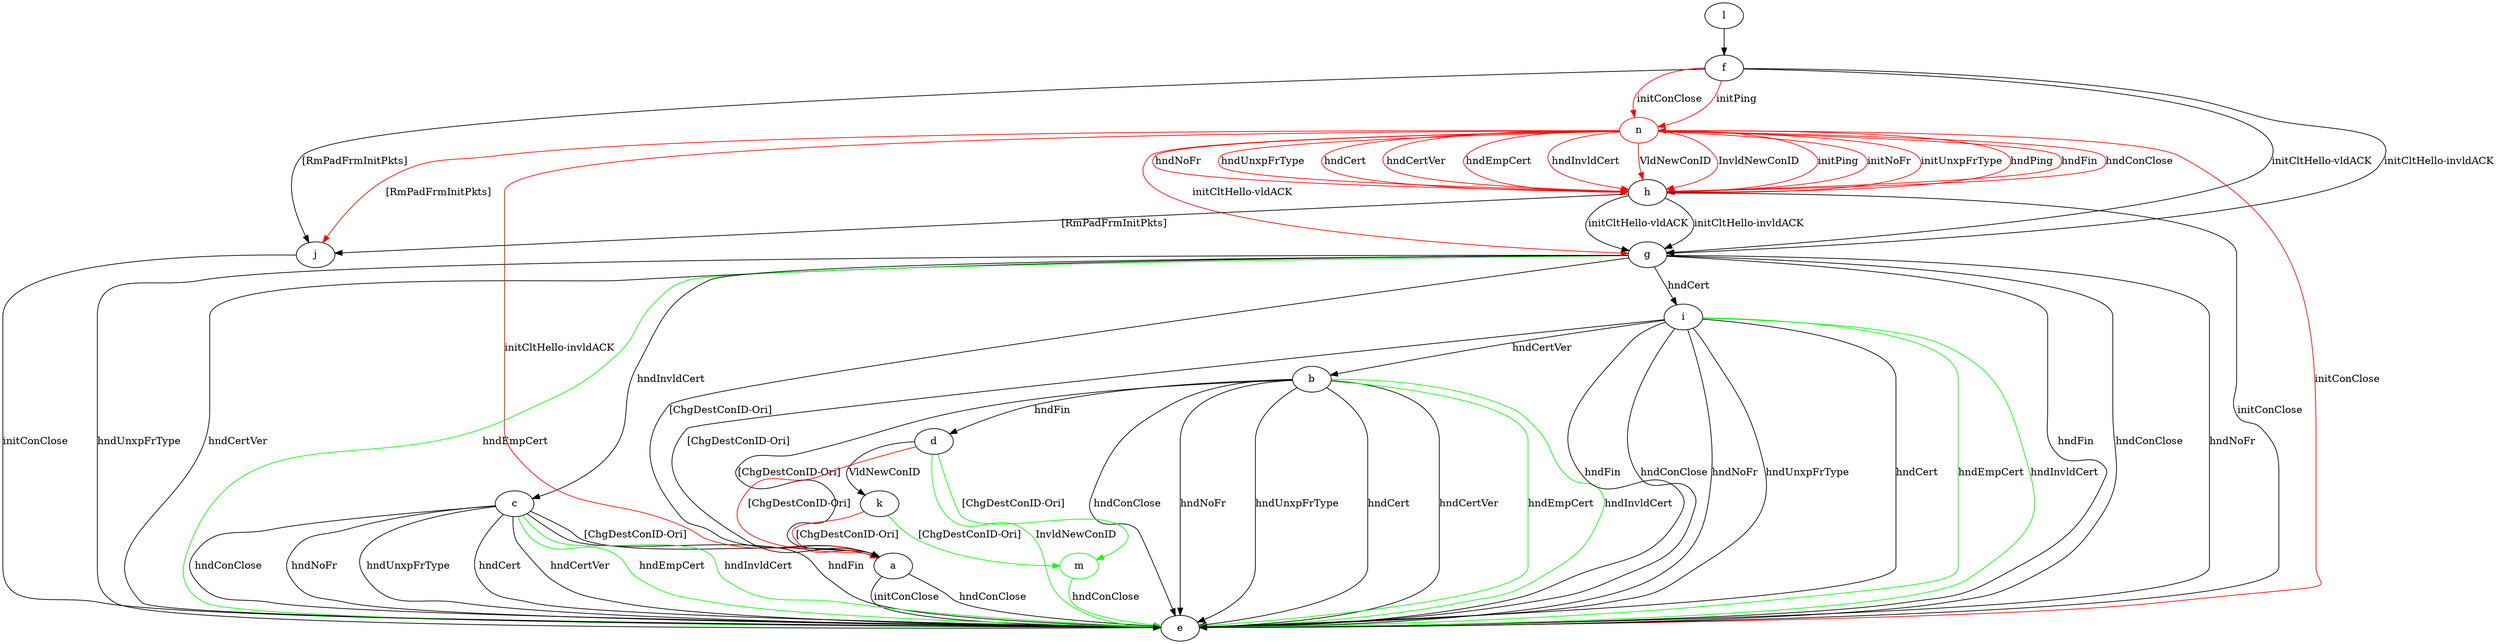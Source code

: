 digraph "" {
	a -> e	[key=0,
		label="initConClose "];
	a -> e	[key=1,
		label="hndConClose "];
	b -> a	[key=0,
		label="[ChgDestConID-Ori] "];
	b -> d	[key=0,
		label="hndFin "];
	b -> e	[key=0,
		label="hndConClose "];
	b -> e	[key=1,
		label="hndNoFr "];
	b -> e	[key=2,
		label="hndUnxpFrType "];
	b -> e	[key=3,
		label="hndCert "];
	b -> e	[key=4,
		label="hndCertVer "];
	b -> e	[key=5,
		color=green,
		label="hndEmpCert "];
	b -> e	[key=6,
		color=green,
		label="hndInvldCert "];
	c -> a	[key=0,
		label="[ChgDestConID-Ori] "];
	c -> e	[key=0,
		label="hndFin "];
	c -> e	[key=1,
		label="hndConClose "];
	c -> e	[key=2,
		label="hndNoFr "];
	c -> e	[key=3,
		label="hndUnxpFrType "];
	c -> e	[key=4,
		label="hndCert "];
	c -> e	[key=5,
		label="hndCertVer "];
	c -> e	[key=6,
		color=green,
		label="hndEmpCert "];
	c -> e	[key=7,
		color=green,
		label="hndInvldCert "];
	d -> a	[key=0,
		color=red,
		label="[ChgDestConID-Ori] "];
	d -> e	[key=0,
		color=green,
		label="InvldNewConID "];
	d -> k	[key=0,
		label="VldNewConID "];
	m	[color=green];
	d -> m	[key=0,
		color=green,
		label="[ChgDestConID-Ori] "];
	f -> g	[key=0,
		label="initCltHello-vldACK "];
	f -> g	[key=1,
		label="initCltHello-invldACK "];
	f -> j	[key=0,
		label="[RmPadFrmInitPkts] "];
	n	[color=red];
	f -> n	[key=0,
		color=red,
		label="initPing "];
	f -> n	[key=1,
		color=red,
		label="initConClose "];
	g -> a	[key=0,
		label="[ChgDestConID-Ori] "];
	g -> c	[key=0,
		label="hndInvldCert "];
	g -> e	[key=0,
		label="hndFin "];
	g -> e	[key=1,
		label="hndConClose "];
	g -> e	[key=2,
		label="hndNoFr "];
	g -> e	[key=3,
		label="hndUnxpFrType "];
	g -> e	[key=4,
		label="hndCertVer "];
	g -> e	[key=5,
		color=green,
		label="hndEmpCert "];
	g -> i	[key=0,
		label="hndCert "];
	h -> e	[key=0,
		label="initConClose "];
	h -> g	[key=0,
		label="initCltHello-vldACK "];
	h -> g	[key=1,
		label="initCltHello-invldACK "];
	h -> j	[key=0,
		label="[RmPadFrmInitPkts] "];
	h -> n	[key=0,
		color=red,
		label="initPing "];
	i -> a	[key=0,
		label="[ChgDestConID-Ori] "];
	i -> b	[key=0,
		label="hndCertVer "];
	i -> e	[key=0,
		label="hndFin "];
	i -> e	[key=1,
		label="hndConClose "];
	i -> e	[key=2,
		label="hndNoFr "];
	i -> e	[key=3,
		label="hndUnxpFrType "];
	i -> e	[key=4,
		label="hndCert "];
	i -> e	[key=5,
		color=green,
		label="hndEmpCert "];
	i -> e	[key=6,
		color=green,
		label="hndInvldCert "];
	j -> e	[key=0,
		label="initConClose "];
	k -> a	[key=0,
		color=red,
		label="[ChgDestConID-Ori] "];
	k -> m	[key=0,
		color=green,
		label="[ChgDestConID-Ori] "];
	l -> f	[key=0];
	m -> e	[key=0,
		color=green,
		label="hndConClose "];
	n -> a	[key=0,
		color=red,
		label="initCltHello-invldACK "];
	n -> e	[key=0,
		color=red,
		label="initConClose "];
	n -> g	[key=0,
		color=red,
		label="initCltHello-vldACK "];
	n -> h	[key=0,
		color=red,
		label="initNoFr "];
	n -> h	[key=1,
		color=red,
		label="initUnxpFrType "];
	n -> h	[key=2,
		color=red,
		label="hndPing "];
	n -> h	[key=3,
		color=red,
		label="hndFin "];
	n -> h	[key=4,
		color=red,
		label="hndConClose "];
	n -> h	[key=5,
		color=red,
		label="hndNoFr "];
	n -> h	[key=6,
		color=red,
		label="hndUnxpFrType "];
	n -> h	[key=7,
		color=red,
		label="hndCert "];
	n -> h	[key=8,
		color=red,
		label="hndCertVer "];
	n -> h	[key=9,
		color=red,
		label="hndEmpCert "];
	n -> h	[key=10,
		color=red,
		label="hndInvldCert "];
	n -> h	[key=11,
		color=red,
		label="VldNewConID "];
	n -> h	[key=12,
		color=red,
		label="InvldNewConID "];
	n -> j	[key=0,
		color=red,
		label="[RmPadFrmInitPkts] "];
}
